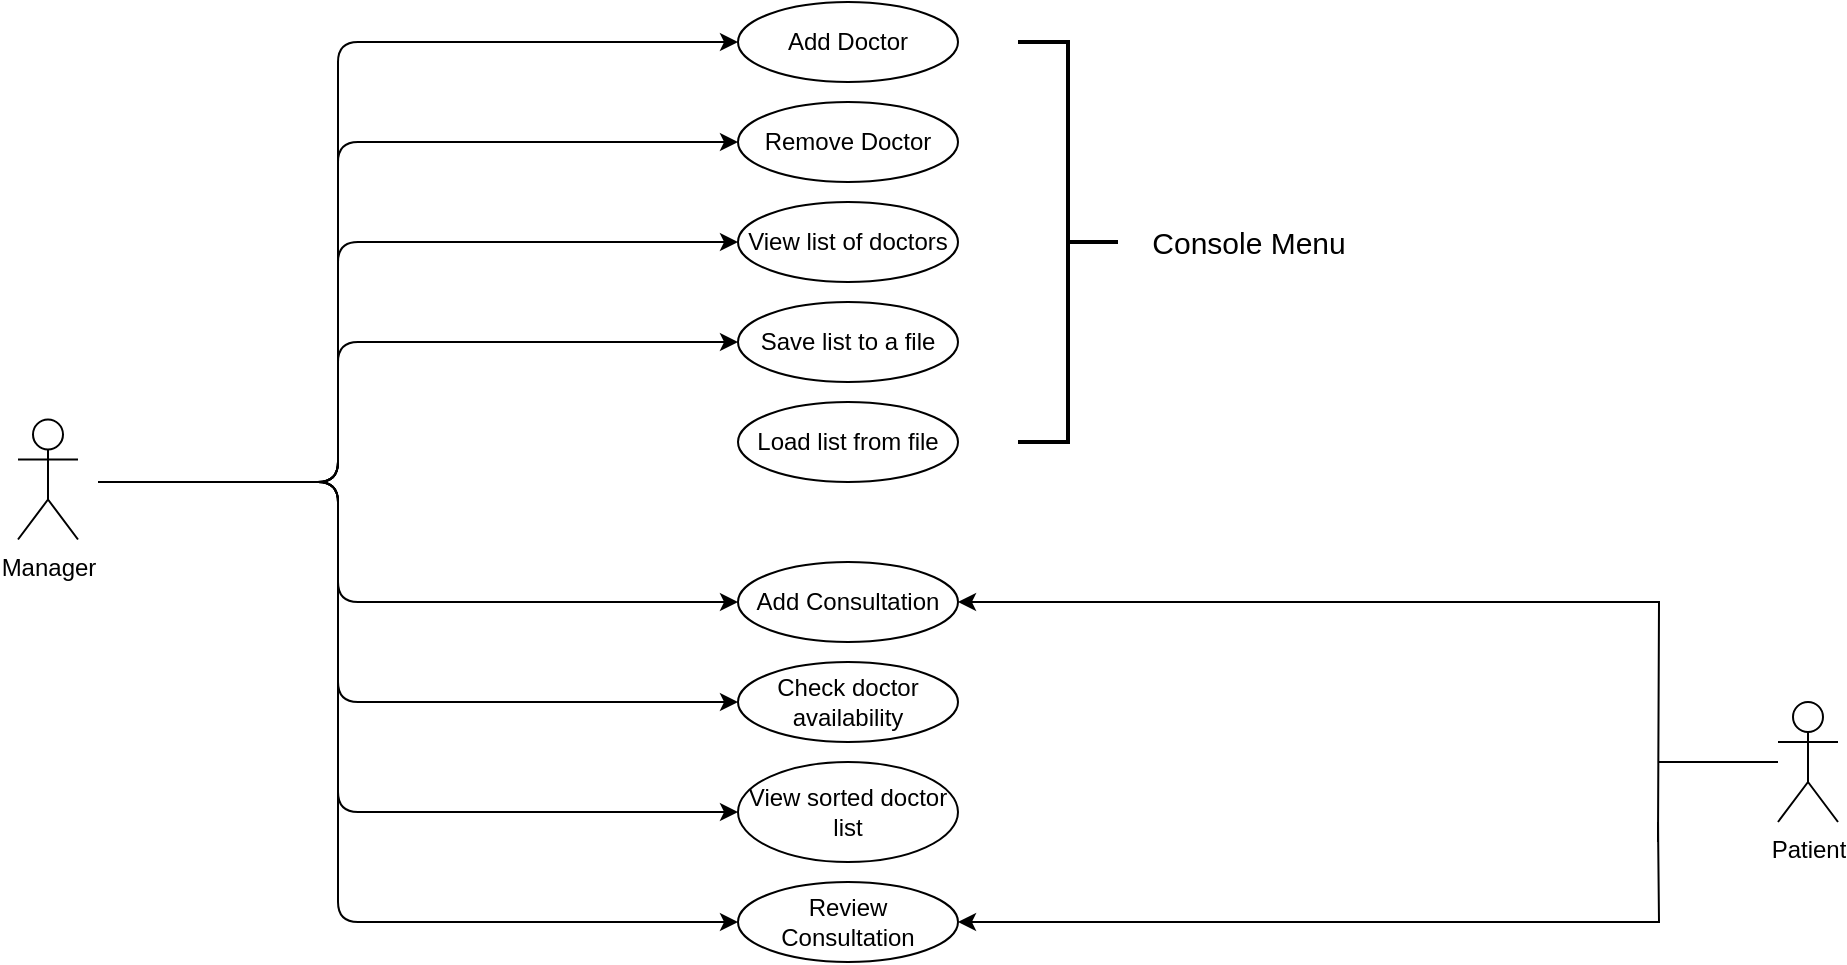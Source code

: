 <mxfile version="13.9.9" type="device"><diagram id="FAsE4Wh2AtqDusmBUdiT" name="Page-1"><mxGraphModel dx="1874" dy="592" grid="1" gridSize="10" guides="1" tooltips="1" connect="1" arrows="1" fold="1" page="1" pageScale="1" pageWidth="850" pageHeight="1100" math="0" shadow="0"><root><mxCell id="0"/><mxCell id="1" parent="0"/><mxCell id="JpYYTmzIAgaLDjty1Nfd-5" value="Manager" style="shape=umlActor;verticalLabelPosition=bottom;verticalAlign=top;html=1;" parent="1" vertex="1"><mxGeometry x="-10" y="428.75" width="30" height="60" as="geometry"/></mxCell><mxCell id="JpYYTmzIAgaLDjty1Nfd-8" value="Add Doctor" style="ellipse;whiteSpace=wrap;html=1;" parent="1" vertex="1"><mxGeometry x="350" y="220" width="110" height="40" as="geometry"/></mxCell><mxCell id="JpYYTmzIAgaLDjty1Nfd-9" value="Remove Doctor" style="ellipse;whiteSpace=wrap;html=1;" parent="1" vertex="1"><mxGeometry x="350" y="270" width="110" height="40" as="geometry"/></mxCell><mxCell id="JpYYTmzIAgaLDjty1Nfd-10" value="Load list from file" style="ellipse;whiteSpace=wrap;html=1;" parent="1" vertex="1"><mxGeometry x="350" y="420" width="110" height="40" as="geometry"/></mxCell><mxCell id="JpYYTmzIAgaLDjty1Nfd-11" value="Save list to a file" style="ellipse;whiteSpace=wrap;html=1;" parent="1" vertex="1"><mxGeometry x="350" y="370" width="110" height="40" as="geometry"/></mxCell><mxCell id="JpYYTmzIAgaLDjty1Nfd-12" value="View list of doctors" style="ellipse;whiteSpace=wrap;html=1;" parent="1" vertex="1"><mxGeometry x="350" y="320" width="110" height="40" as="geometry"/></mxCell><mxCell id="cP_fLxLCLm5Kib8_CQHB-5" style="edgeStyle=orthogonalEdgeStyle;rounded=0;orthogonalLoop=1;jettySize=auto;html=1;endArrow=none;endFill=0;startArrow=classic;startFill=1;" edge="1" parent="1" source="JpYYTmzIAgaLDjty1Nfd-15"><mxGeometry relative="1" as="geometry"><mxPoint x="810" y="640" as="targetPoint"/></mxGeometry></mxCell><mxCell id="JpYYTmzIAgaLDjty1Nfd-15" value="Add Consultation" style="ellipse;whiteSpace=wrap;html=1;" parent="1" vertex="1"><mxGeometry x="350" y="500" width="110" height="40" as="geometry"/></mxCell><mxCell id="cP_fLxLCLm5Kib8_CQHB-9" style="edgeStyle=orthogonalEdgeStyle;rounded=0;orthogonalLoop=1;jettySize=auto;html=1;exitX=1;exitY=0.5;exitDx=0;exitDy=0;startArrow=classic;startFill=1;endArrow=none;endFill=0;" edge="1" parent="1" source="JpYYTmzIAgaLDjty1Nfd-16"><mxGeometry relative="1" as="geometry"><mxPoint x="810" y="630" as="targetPoint"/></mxGeometry></mxCell><mxCell id="JpYYTmzIAgaLDjty1Nfd-16" value="Review Consultation" style="ellipse;whiteSpace=wrap;html=1;" parent="1" vertex="1"><mxGeometry x="350" y="660" width="110" height="40" as="geometry"/></mxCell><mxCell id="JpYYTmzIAgaLDjty1Nfd-17" value="Check doctor availability" style="ellipse;whiteSpace=wrap;html=1;" parent="1" vertex="1"><mxGeometry x="350" y="550" width="110" height="40" as="geometry"/></mxCell><mxCell id="JpYYTmzIAgaLDjty1Nfd-18" value="&lt;font style=&quot;font-size: 12px&quot;&gt;View sorted doctor list&lt;/font&gt;" style="ellipse;whiteSpace=wrap;html=1;" parent="1" vertex="1"><mxGeometry x="350" y="600" width="110" height="50" as="geometry"/></mxCell><mxCell id="JpYYTmzIAgaLDjty1Nfd-21" value="" style="strokeWidth=2;html=1;shape=mxgraph.flowchart.annotation_2;align=left;labelPosition=right;pointerEvents=1;fillColor=none;direction=west;" parent="1" vertex="1"><mxGeometry x="490" y="240" width="50" height="200" as="geometry"/></mxCell><mxCell id="JpYYTmzIAgaLDjty1Nfd-22" value="&lt;font style=&quot;font-size: 15px&quot;&gt;Console Menu&lt;/font&gt;" style="text;html=1;align=center;verticalAlign=middle;resizable=0;points=[];autosize=1;" parent="1" vertex="1"><mxGeometry x="550" y="330" width="110" height="20" as="geometry"/></mxCell><mxCell id="JpYYTmzIAgaLDjty1Nfd-27" value="" style="edgeStyle=elbowEdgeStyle;elbow=horizontal;endArrow=classic;html=1;entryX=0;entryY=0.5;entryDx=0;entryDy=0;" parent="1" target="JpYYTmzIAgaLDjty1Nfd-8" edge="1"><mxGeometry width="50" height="50" relative="1" as="geometry"><mxPoint x="30" y="460" as="sourcePoint"/><mxPoint x="80" y="410" as="targetPoint"/><Array as="points"><mxPoint x="150" y="350"/></Array></mxGeometry></mxCell><mxCell id="JpYYTmzIAgaLDjty1Nfd-28" value="" style="edgeStyle=elbowEdgeStyle;elbow=horizontal;endArrow=classic;html=1;entryX=0;entryY=0.5;entryDx=0;entryDy=0;" parent="1" target="JpYYTmzIAgaLDjty1Nfd-12" edge="1"><mxGeometry width="50" height="50" relative="1" as="geometry"><mxPoint x="30" y="460" as="sourcePoint"/><mxPoint x="80" y="410" as="targetPoint"/><Array as="points"><mxPoint x="150" y="420"/></Array></mxGeometry></mxCell><mxCell id="JpYYTmzIAgaLDjty1Nfd-29" value="" style="edgeStyle=elbowEdgeStyle;elbow=horizontal;endArrow=classic;html=1;entryX=0;entryY=0.5;entryDx=0;entryDy=0;" parent="1" target="JpYYTmzIAgaLDjty1Nfd-9" edge="1"><mxGeometry width="50" height="50" relative="1" as="geometry"><mxPoint x="30" y="460" as="sourcePoint"/><mxPoint x="80" y="410" as="targetPoint"/><Array as="points"><mxPoint x="150" y="340"/></Array></mxGeometry></mxCell><mxCell id="JpYYTmzIAgaLDjty1Nfd-30" value="" style="edgeStyle=elbowEdgeStyle;elbow=horizontal;endArrow=classic;html=1;entryX=0;entryY=0.5;entryDx=0;entryDy=0;" parent="1" target="JpYYTmzIAgaLDjty1Nfd-15" edge="1"><mxGeometry width="50" height="50" relative="1" as="geometry"><mxPoint x="30" y="460" as="sourcePoint"/><mxPoint x="80" y="410" as="targetPoint"/><Array as="points"><mxPoint x="150" y="510"/></Array></mxGeometry></mxCell><mxCell id="JpYYTmzIAgaLDjty1Nfd-31" value="" style="edgeStyle=elbowEdgeStyle;elbow=horizontal;endArrow=classic;html=1;entryX=0;entryY=0.5;entryDx=0;entryDy=0;" parent="1" target="JpYYTmzIAgaLDjty1Nfd-11" edge="1"><mxGeometry width="50" height="50" relative="1" as="geometry"><mxPoint x="30" y="460" as="sourcePoint"/><mxPoint x="80" y="410" as="targetPoint"/><Array as="points"><mxPoint x="150" y="440"/></Array></mxGeometry></mxCell><mxCell id="JpYYTmzIAgaLDjty1Nfd-32" value="" style="edgeStyle=elbowEdgeStyle;elbow=horizontal;endArrow=classic;html=1;entryX=0;entryY=0.5;entryDx=0;entryDy=0;" parent="1" target="JpYYTmzIAgaLDjty1Nfd-18" edge="1"><mxGeometry width="50" height="50" relative="1" as="geometry"><mxPoint x="30" y="460" as="sourcePoint"/><mxPoint x="80" y="410" as="targetPoint"/><Array as="points"><mxPoint x="150" y="540"/></Array></mxGeometry></mxCell><mxCell id="JpYYTmzIAgaLDjty1Nfd-33" value="" style="edgeStyle=elbowEdgeStyle;elbow=horizontal;endArrow=classic;html=1;entryX=0;entryY=0.5;entryDx=0;entryDy=0;" parent="1" target="JpYYTmzIAgaLDjty1Nfd-17" edge="1"><mxGeometry width="50" height="50" relative="1" as="geometry"><mxPoint x="30" y="460" as="sourcePoint"/><mxPoint x="80" y="410" as="targetPoint"/><Array as="points"><mxPoint x="150" y="500"/></Array></mxGeometry></mxCell><mxCell id="JpYYTmzIAgaLDjty1Nfd-34" value="" style="edgeStyle=elbowEdgeStyle;elbow=horizontal;endArrow=classic;html=1;" parent="1" target="JpYYTmzIAgaLDjty1Nfd-16" edge="1"><mxGeometry width="50" height="50" relative="1" as="geometry"><mxPoint x="30" y="460" as="sourcePoint"/><mxPoint x="80" y="410" as="targetPoint"/><Array as="points"><mxPoint x="150" y="490"/></Array></mxGeometry></mxCell><mxCell id="cP_fLxLCLm5Kib8_CQHB-7" style="edgeStyle=orthogonalEdgeStyle;rounded=0;orthogonalLoop=1;jettySize=auto;html=1;endArrow=none;endFill=0;" edge="1" parent="1" source="cP_fLxLCLm5Kib8_CQHB-1"><mxGeometry relative="1" as="geometry"><mxPoint x="810" y="600" as="targetPoint"/></mxGeometry></mxCell><mxCell id="cP_fLxLCLm5Kib8_CQHB-1" value="Patient" style="shape=umlActor;verticalLabelPosition=bottom;verticalAlign=top;html=1;" vertex="1" parent="1"><mxGeometry x="870" y="570" width="30" height="60" as="geometry"/></mxCell></root></mxGraphModel></diagram></mxfile>